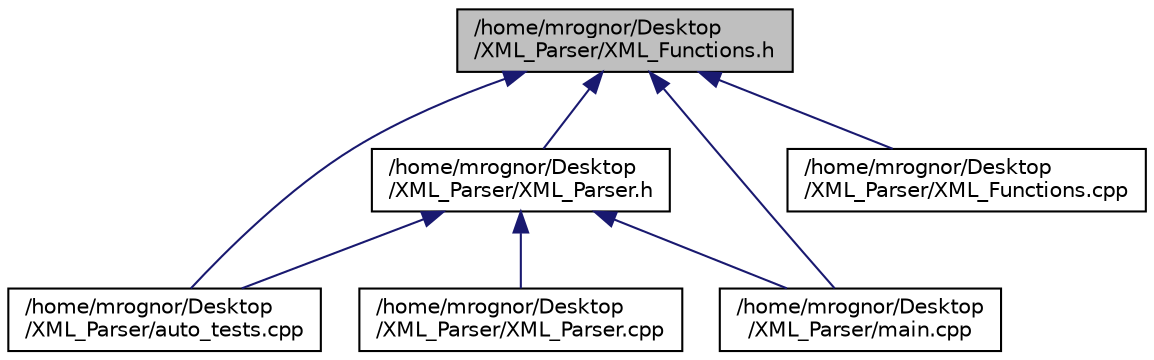 digraph "/home/mrognor/Desktop/XML_Parser/XML_Functions.h"
{
 // LATEX_PDF_SIZE
  edge [fontname="Helvetica",fontsize="10",labelfontname="Helvetica",labelfontsize="10"];
  node [fontname="Helvetica",fontsize="10",shape=record];
  Node1 [label="/home/mrognor/Desktop\l/XML_Parser/XML_Functions.h",height=0.2,width=0.4,color="black", fillcolor="grey75", style="filled", fontcolor="black",tooltip=" "];
  Node1 -> Node2 [dir="back",color="midnightblue",fontsize="10",style="solid"];
  Node2 [label="/home/mrognor/Desktop\l/XML_Parser/XML_Parser.h",height=0.2,width=0.4,color="black", fillcolor="white", style="filled",URL="$_x_m_l___parser_8h_source.html",tooltip=" "];
  Node2 -> Node3 [dir="back",color="midnightblue",fontsize="10",style="solid"];
  Node3 [label="/home/mrognor/Desktop\l/XML_Parser/auto_tests.cpp",height=0.2,width=0.4,color="black", fillcolor="white", style="filled",URL="$auto__tests_8cpp_source.html",tooltip=" "];
  Node2 -> Node4 [dir="back",color="midnightblue",fontsize="10",style="solid"];
  Node4 [label="/home/mrognor/Desktop\l/XML_Parser/main.cpp",height=0.2,width=0.4,color="black", fillcolor="white", style="filled",URL="$main_8cpp_source.html",tooltip=" "];
  Node2 -> Node5 [dir="back",color="midnightblue",fontsize="10",style="solid"];
  Node5 [label="/home/mrognor/Desktop\l/XML_Parser/XML_Parser.cpp",height=0.2,width=0.4,color="black", fillcolor="white", style="filled",URL="$_x_m_l___parser_8cpp_source.html",tooltip=" "];
  Node1 -> Node3 [dir="back",color="midnightblue",fontsize="10",style="solid"];
  Node1 -> Node4 [dir="back",color="midnightblue",fontsize="10",style="solid"];
  Node1 -> Node6 [dir="back",color="midnightblue",fontsize="10",style="solid"];
  Node6 [label="/home/mrognor/Desktop\l/XML_Parser/XML_Functions.cpp",height=0.2,width=0.4,color="black", fillcolor="white", style="filled",URL="$_x_m_l___functions_8cpp_source.html",tooltip=" "];
}
